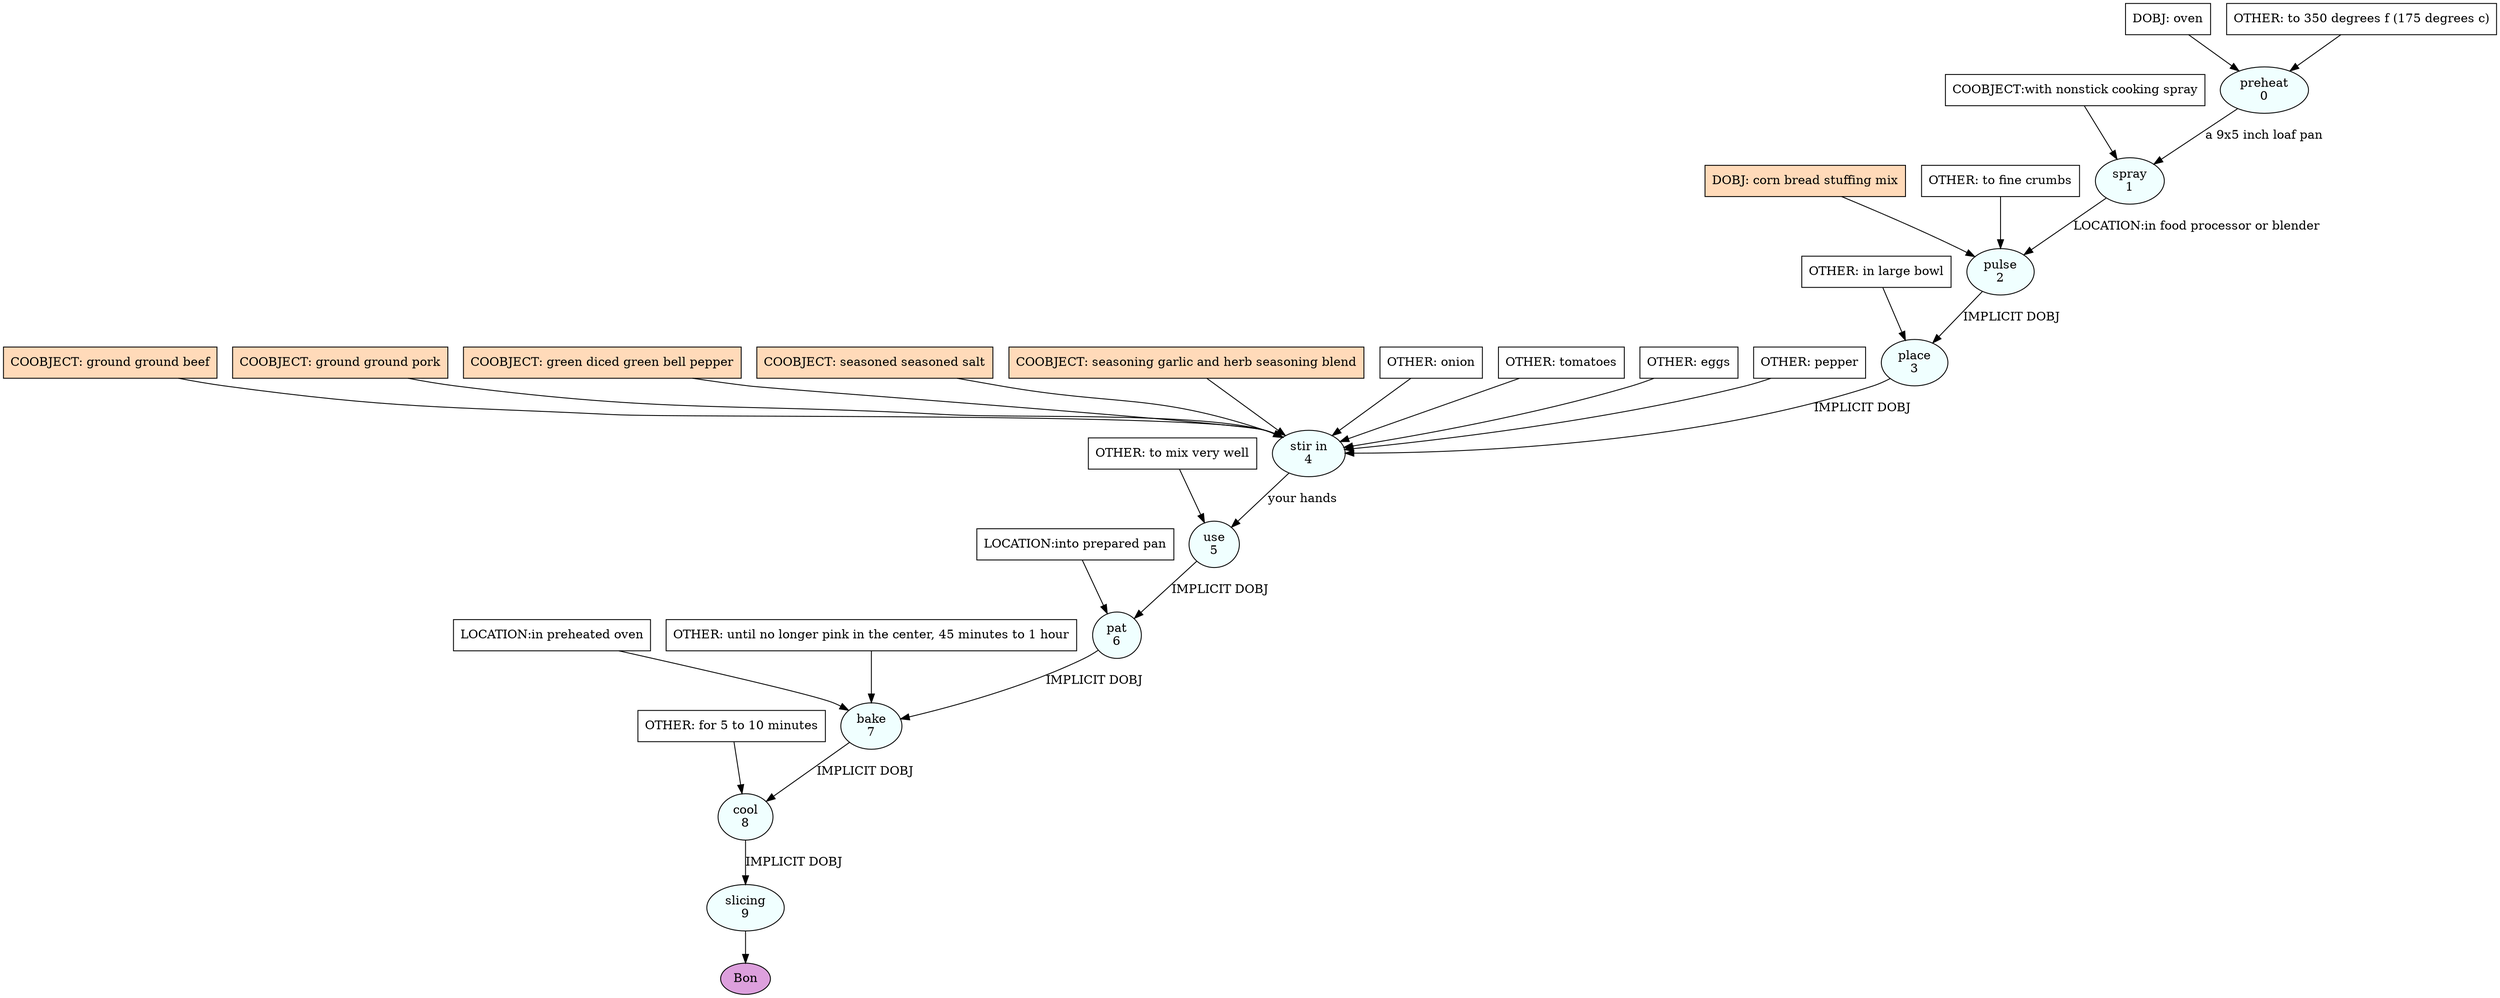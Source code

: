 digraph recipe {
E0[label="preheat
0", shape=oval, style=filled, fillcolor=azure]
E1[label="spray
1", shape=oval, style=filled, fillcolor=azure]
E2[label="pulse
2", shape=oval, style=filled, fillcolor=azure]
E3[label="place
3", shape=oval, style=filled, fillcolor=azure]
E4[label="stir in
4", shape=oval, style=filled, fillcolor=azure]
E5[label="use
5", shape=oval, style=filled, fillcolor=azure]
E6[label="pat
6", shape=oval, style=filled, fillcolor=azure]
E7[label="bake
7", shape=oval, style=filled, fillcolor=azure]
E8[label="cool
8", shape=oval, style=filled, fillcolor=azure]
E9[label="slicing
9", shape=oval, style=filled, fillcolor=azure]
D0[label="DOBJ: oven", shape=box, style=filled, fillcolor=white]
D0 -> E0
O0_0[label="OTHER: to 350 degrees f (175 degrees c)", shape=box, style=filled, fillcolor=white]
O0_0 -> E0
E0 -> E1 [label="a 9x5 inch loaf pan"]
P1_0_0[label="COOBJECT:with nonstick cooking spray", shape=box, style=filled, fillcolor=white]
P1_0_0 -> E1
D2_ing[label="DOBJ: corn bread stuffing mix", shape=box, style=filled, fillcolor=peachpuff]
D2_ing -> E2
E1 -> E2 [label="LOCATION:in food processor or blender"]
O2_0_0[label="OTHER: to fine crumbs", shape=box, style=filled, fillcolor=white]
O2_0_0 -> E2
E2 -> E3 [label="IMPLICIT DOBJ"]
O3_0_0[label="OTHER: in large bowl", shape=box, style=filled, fillcolor=white]
O3_0_0 -> E3
E3 -> E4 [label="IMPLICIT DOBJ"]
P4_0_ing[label="COOBJECT: ground ground beef", shape=box, style=filled, fillcolor=peachpuff]
P4_0_ing -> E4
P4_1_ing[label="COOBJECT: ground ground pork", shape=box, style=filled, fillcolor=peachpuff]
P4_1_ing -> E4
P4_2_ing[label="COOBJECT: green diced green bell pepper", shape=box, style=filled, fillcolor=peachpuff]
P4_2_ing -> E4
P4_3_ing[label="COOBJECT: seasoned seasoned salt", shape=box, style=filled, fillcolor=peachpuff]
P4_3_ing -> E4
P4_4_ing[label="COOBJECT: seasoning garlic and herb seasoning blend", shape=box, style=filled, fillcolor=peachpuff]
P4_4_ing -> E4
O4_0_0[label="OTHER: onion", shape=box, style=filled, fillcolor=white]
O4_0_0 -> E4
O4_1_0[label="OTHER: tomatoes", shape=box, style=filled, fillcolor=white]
O4_1_0 -> E4
O4_2_0[label="OTHER: eggs", shape=box, style=filled, fillcolor=white]
O4_2_0 -> E4
O4_3_0[label="OTHER: pepper", shape=box, style=filled, fillcolor=white]
O4_3_0 -> E4
E4 -> E5 [label="your hands"]
O5_0_0[label="OTHER: to mix very well", shape=box, style=filled, fillcolor=white]
O5_0_0 -> E5
E5 -> E6 [label="IMPLICIT DOBJ"]
P6_0_0[label="LOCATION:into prepared pan", shape=box, style=filled, fillcolor=white]
P6_0_0 -> E6
E6 -> E7 [label="IMPLICIT DOBJ"]
P7_0_0[label="LOCATION:in preheated oven", shape=box, style=filled, fillcolor=white]
P7_0_0 -> E7
O7_0_0[label="OTHER: until no longer pink in the center, 45 minutes to 1 hour", shape=box, style=filled, fillcolor=white]
O7_0_0 -> E7
E7 -> E8 [label="IMPLICIT DOBJ"]
O8_0_0[label="OTHER: for 5 to 10 minutes", shape=box, style=filled, fillcolor=white]
O8_0_0 -> E8
E8 -> E9 [label="IMPLICIT DOBJ"]
EOR[label="Bon", shape=oval, style=filled, fillcolor=plum]
E9 -> EOR
}
